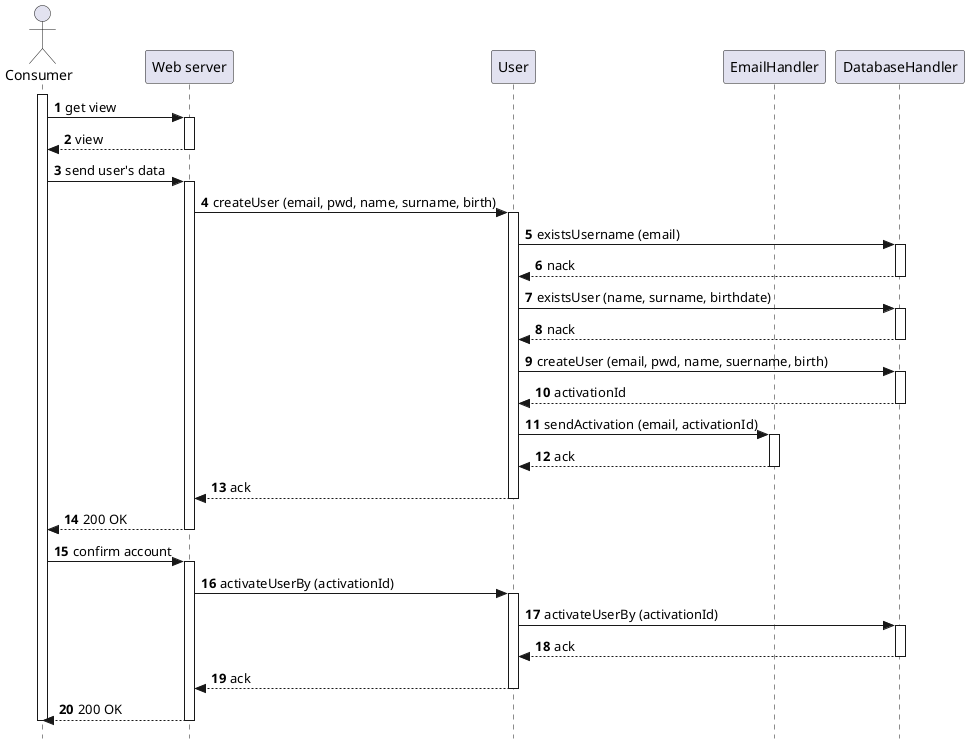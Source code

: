 @startuml

skinparam style strictuml
autonumber

actor Consumer as consumer
participant "Web server" as web
participant User as user
participant EmailHandler as email
participant DatabaseHandler as db

activate consumer
consumer -> web : get view
activate web
web --> consumer : view
deactivate web

consumer -> web : send user's data
activate web
web -> user : createUser (email, pwd, name, surname, birth)
activate user
user -> db : existsUsername (email)
activate db
db --> user : nack
deactivate db
user -> db : existsUser (name, surname, birthdate)
activate db
db --> user : nack
deactivate db
user -> db : createUser (email, pwd, name, suername, birth)
activate db
db --> user : activationId
deactivate db
user -> email : sendActivation (email, activationId)
activate email
email --> user : ack
deactivate email
user --> web : ack
deactivate user
web --> consumer : 200 OK
deactivate web

consumer -> web : confirm account
activate web
web -> user : activateUserBy (activationId)
activate user
user -> db : activateUserBy (activationId)
activate db
db --> user : ack
deactivate db
user --> web : ack
deactivate user
web --> consumer : 200 OK
deactivate web
deactivate consumer

@enduml
